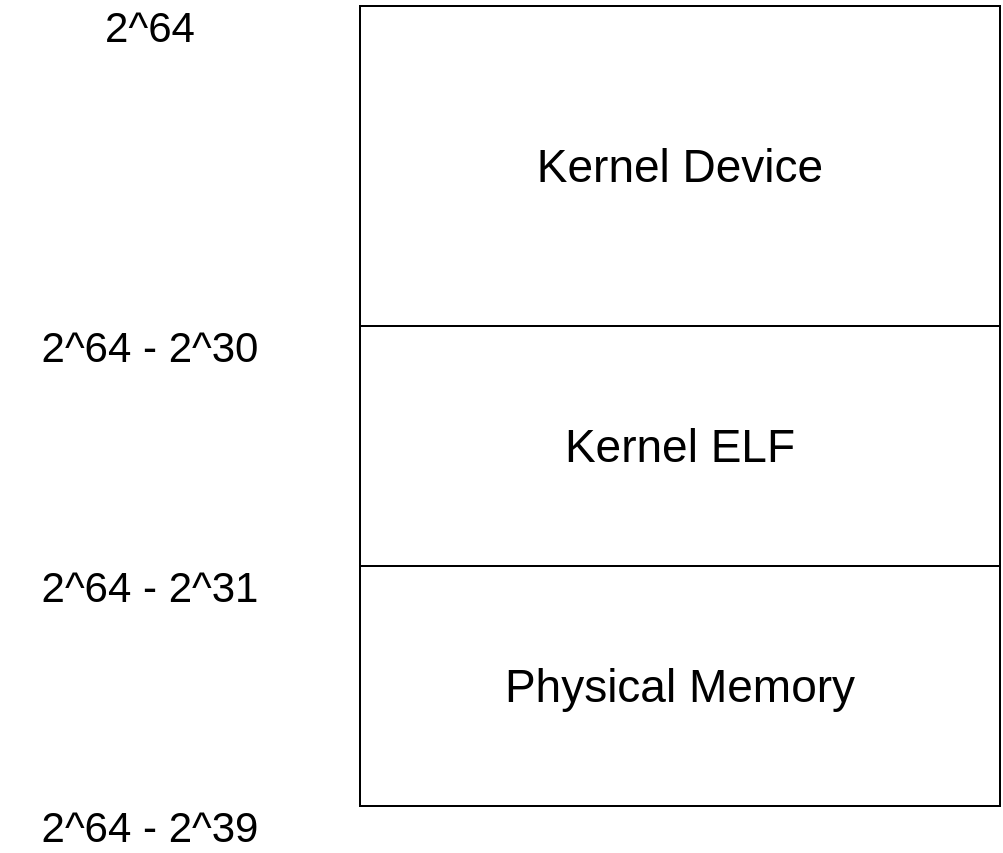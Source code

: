 <mxfile version="14.9.6" type="device"><diagram id="vTgd11Lf0wWjD-61YyUZ" name="Page-1"><mxGraphModel dx="734" dy="1083" grid="1" gridSize="10" guides="1" tooltips="1" connect="1" arrows="1" fold="1" page="1" pageScale="1" pageWidth="850" pageHeight="1100" math="0" shadow="0"><root><mxCell id="0"/><mxCell id="1" parent="0"/><mxCell id="BV002t5k8f1pOD-b-qhX-1" value="&lt;font style=&quot;font-size: 23px&quot;&gt;Kernel Device&lt;/font&gt;" style="rounded=0;whiteSpace=wrap;html=1;" vertex="1" parent="1"><mxGeometry x="240" y="120" width="320" height="160" as="geometry"/></mxCell><mxCell id="BV002t5k8f1pOD-b-qhX-2" value="&lt;span&gt;&lt;font style=&quot;font-size: 23px&quot;&gt;Kernel ELF&lt;/font&gt;&lt;/span&gt;" style="rounded=0;whiteSpace=wrap;html=1;" vertex="1" parent="1"><mxGeometry x="240" y="280" width="320" height="120" as="geometry"/></mxCell><mxCell id="BV002t5k8f1pOD-b-qhX-3" value="&lt;font style=&quot;font-size: 23px&quot;&gt;Physical Memory&lt;/font&gt;" style="rounded=0;whiteSpace=wrap;html=1;" vertex="1" parent="1"><mxGeometry x="240" y="400" width="320" height="120" as="geometry"/></mxCell><mxCell id="BV002t5k8f1pOD-b-qhX-5" value="&lt;font style=&quot;font-size: 21px&quot;&gt;2^64 - 2^39&lt;/font&gt;" style="text;html=1;strokeColor=none;fillColor=none;align=center;verticalAlign=middle;whiteSpace=wrap;rounded=0;" vertex="1" parent="1"><mxGeometry x="60" y="520" width="150" height="20" as="geometry"/></mxCell><mxCell id="BV002t5k8f1pOD-b-qhX-6" value="&lt;font style=&quot;font-size: 21px&quot;&gt;2^64 - 2^31&lt;/font&gt;" style="text;html=1;strokeColor=none;fillColor=none;align=center;verticalAlign=middle;whiteSpace=wrap;rounded=0;" vertex="1" parent="1"><mxGeometry x="60" y="400" width="150" height="20" as="geometry"/></mxCell><mxCell id="BV002t5k8f1pOD-b-qhX-7" value="&lt;font style=&quot;font-size: 21px&quot;&gt;2^64 - 2^30&lt;/font&gt;" style="text;html=1;strokeColor=none;fillColor=none;align=center;verticalAlign=middle;whiteSpace=wrap;rounded=0;" vertex="1" parent="1"><mxGeometry x="60" y="280" width="150" height="20" as="geometry"/></mxCell><mxCell id="BV002t5k8f1pOD-b-qhX-8" value="&lt;font style=&quot;font-size: 21px&quot;&gt;2^64&lt;/font&gt;" style="text;html=1;strokeColor=none;fillColor=none;align=center;verticalAlign=middle;whiteSpace=wrap;rounded=0;" vertex="1" parent="1"><mxGeometry x="60" y="120" width="150" height="20" as="geometry"/></mxCell></root></mxGraphModel></diagram></mxfile>